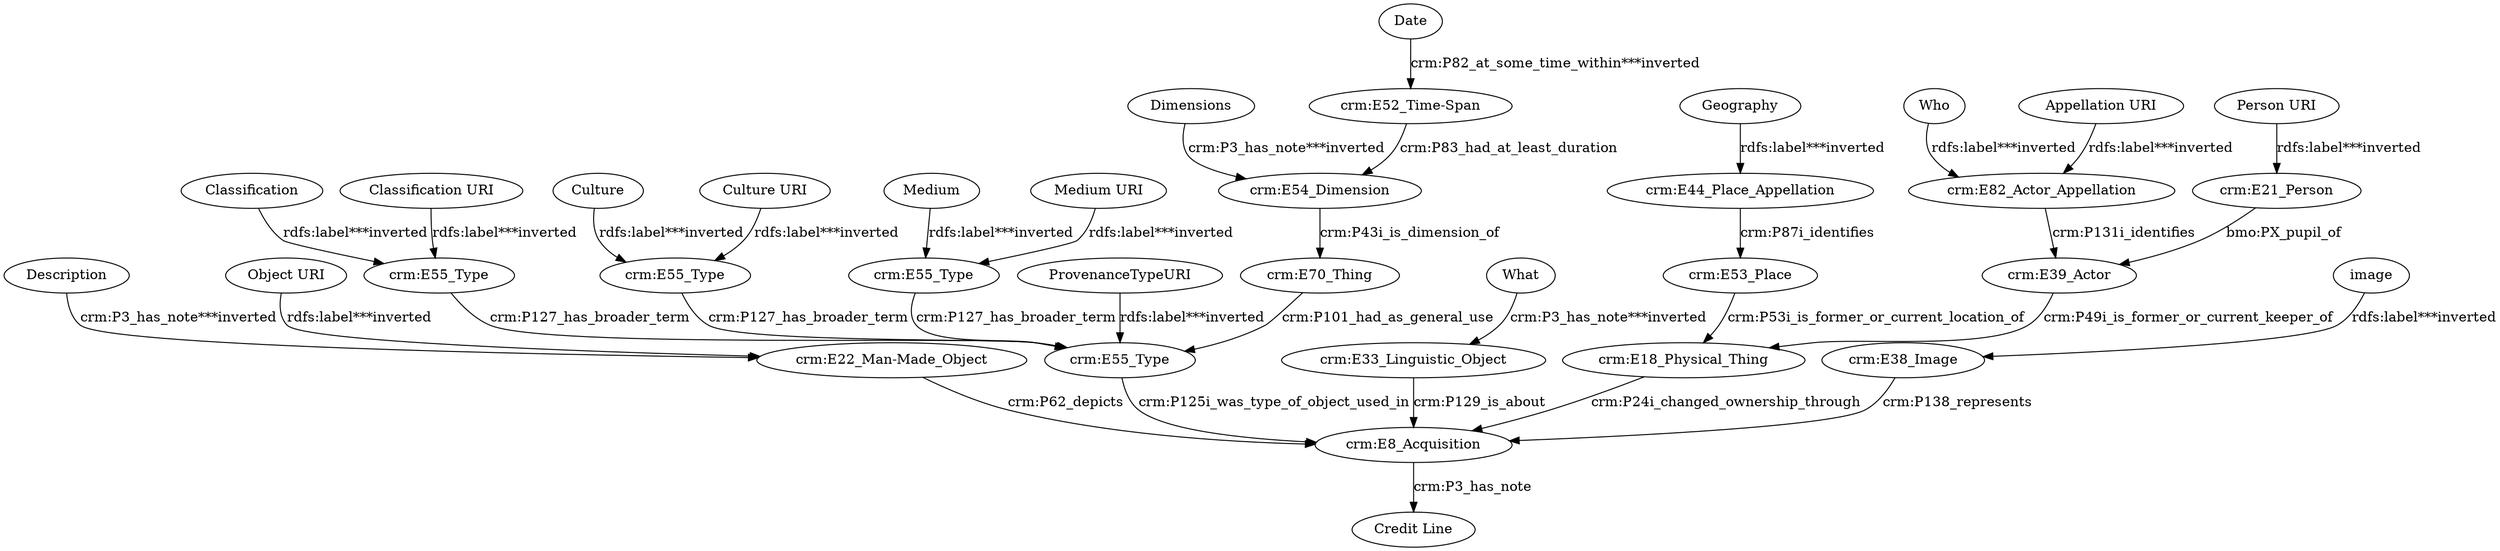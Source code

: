 digraph {
  "Appellation URI" [type=attribute_name,label="Appellation URI"]
  "crm:E82_Actor_Appellation1" [type=class_uri,label="crm:E82_Actor_Appellation"]
  "Classification URI" [type=attribute_name,label="Classification URI"]
  "crm:E55_Type1" [type=class_uri,label="crm:E55_Type"]
  Classification [type=attribute_name,label=Classification]
  "Culture URI" [type=attribute_name,label="Culture URI"]
  "crm:E55_Type2" [type=class_uri,label="crm:E55_Type"]
  Culture [type=attribute_name,label=Culture]
  Date [type=attribute_name,label=Date]
  "crm:E52_Time-Span1" [type=class_uri,label="crm:E52_Time-Span"]
  Description [type=attribute_name,label=Description]
  "crm:E22_Man-Made_Object1" [type=class_uri,label="crm:E22_Man-Made_Object"]
  Dimensions [type=attribute_name,label=Dimensions]
  "crm:E54_Dimension1" [type=class_uri,label="crm:E54_Dimension"]
  Geography [type=attribute_name,label=Geography]
  "crm:E44_Place_Appellation1" [type=class_uri,label="crm:E44_Place_Appellation"]
  "Medium URI" [type=attribute_name,label="Medium URI"]
  "crm:E55_Type3" [type=class_uri,label="crm:E55_Type"]
  Medium [type=attribute_name,label=Medium]
  "Object URI" [type=attribute_name,label="Object URI"]
  "Person URI" [type=attribute_name,label="Person URI"]
  "crm:E21_Person1" [type=class_uri,label="crm:E21_Person"]
  ProvenanceTypeURI [type=attribute_name,label=ProvenanceTypeURI]
  "crm:E55_Type4" [type=class_uri,label="crm:E55_Type"]
  What [type=attribute_name,label=What]
  "crm:E33_Linguistic_Object1" [type=class_uri,label="crm:E33_Linguistic_Object"]
  Who [type=attribute_name,label=Who]
  "crm:E18_Physical_Thing" [type=class_uri,label="crm:E18_Physical_Thing"]
  "crm:E8_Acquisition1" [type=class_uri,label="crm:E8_Acquisition"]
  "crm:E39_Actor" [type=class_uri,label="crm:E39_Actor"]
  "crm:E38_Image1" [type=class_uri,label="crm:E38_Image"]
  "crm:E53_Place" [type=class_uri,label="crm:E53_Place"]
  "crm:E70_Thing" [type=class_uri,label="crm:E70_Thing"]
  "Credit Line" [type=attribute_name,label="Credit Line"]
  image [type=attribute_name,label=image]
  "Appellation URI" -> "crm:E82_Actor_Appellation1" [type=st_property_uri,label="rdfs:label***inverted",weight=1]
  "Classification URI" -> "crm:E55_Type1" [type=st_property_uri,label="rdfs:label***inverted",weight=1]
  Classification -> "crm:E55_Type1" [type=st_property_uri,label="rdfs:label***inverted",weight=1]
  "Culture URI" -> "crm:E55_Type2" [type=st_property_uri,label="rdfs:label***inverted",weight=1]
  Culture -> "crm:E55_Type2" [type=st_property_uri,label="rdfs:label***inverted",weight=1]
  Date -> "crm:E52_Time-Span1" [type=st_property_uri,label="crm:P82_at_some_time_within***inverted",weight=1]
  Description -> "crm:E22_Man-Made_Object1" [type=st_property_uri,label="crm:P3_has_note***inverted",weight=1]
  Dimensions -> "crm:E54_Dimension1" [type=st_property_uri,label="crm:P3_has_note***inverted",weight=1]
  Geography -> "crm:E44_Place_Appellation1" [type=st_property_uri,label="rdfs:label***inverted",weight=1]
  "Medium URI" -> "crm:E55_Type3" [type=st_property_uri,label="rdfs:label***inverted",weight=1]
  Medium -> "crm:E55_Type3" [type=st_property_uri,label="rdfs:label***inverted",weight=1]
  "Object URI" -> "crm:E22_Man-Made_Object1" [type=st_property_uri,label="rdfs:label***inverted",weight=1]
  "Person URI" -> "crm:E21_Person1" [type=st_property_uri,label="rdfs:label***inverted",weight=1]
  ProvenanceTypeURI -> "crm:E55_Type4" [type=st_property_uri,label="rdfs:label***inverted",weight=1]
  What -> "crm:E33_Linguistic_Object1" [type=st_property_uri,label="crm:P3_has_note***inverted",weight=1]
  Who -> "crm:E82_Actor_Appellation1" [type=st_property_uri,label="rdfs:label***inverted",weight=1]
  "crm:E18_Physical_Thing" -> "crm:E8_Acquisition1" [label="crm:P24i_changed_ownership_through",type=direct_property_uri,weight=1]
  "crm:E21_Person1" -> "crm:E39_Actor" [label="bmo:PX_pupil_of",type=direct_property_uri,weight=1]
  "crm:E22_Man-Made_Object1" -> "crm:E8_Acquisition1" [label="crm:P62_depicts",type=inherited,weight=4]
  "crm:E33_Linguistic_Object1" -> "crm:E8_Acquisition1" [label="crm:P129_is_about",type=inherited,weight=4]
  "crm:E38_Image1" -> "crm:E8_Acquisition1" [label="crm:P138_represents",type=inherited,weight=4]
  "crm:E39_Actor" -> "crm:E18_Physical_Thing" [label="crm:P49i_is_former_or_current_keeper_of",type=direct_property_uri,weight=1]
  "crm:E44_Place_Appellation1" -> "crm:E53_Place" [label="crm:P87i_identifies",type=direct_property_uri,weight=1]
  "crm:E52_Time-Span1" -> "crm:E54_Dimension1" [label="crm:P83_had_at_least_duration",type=direct_property_uri,weight=1]
  "crm:E53_Place" -> "crm:E18_Physical_Thing" [label="crm:P53i_is_former_or_current_location_of",type=direct_property_uri,weight=1]
  "crm:E54_Dimension1" -> "crm:E70_Thing" [label="crm:P43i_is_dimension_of",type=direct_property_uri,weight=1]
  "crm:E55_Type1" -> "crm:E55_Type4" [label="crm:P127_has_broader_term",type=direct_property_uri,weight=1]
  "crm:E55_Type2" -> "crm:E55_Type4" [label="crm:P127_has_broader_term",type=direct_property_uri,weight=1]
  "crm:E55_Type3" -> "crm:E55_Type4" [label="crm:P127_has_broader_term",type=direct_property_uri,weight=1]
  "crm:E55_Type4" -> "crm:E8_Acquisition1" [label="crm:P125i_was_type_of_object_used_in",type=inherited,weight=4]
  "crm:E70_Thing" -> "crm:E55_Type4" [label="crm:P101_had_as_general_use",type=direct_property_uri,weight=1]
  "crm:E82_Actor_Appellation1" -> "crm:E39_Actor" [label="crm:P131i_identifies",type=direct_property_uri,weight=1]
  "crm:E8_Acquisition1" -> "Credit Line" [label="crm:P3_has_note",type=st_property_uri]
  image -> "crm:E38_Image1" [type=st_property_uri,label="rdfs:label***inverted",weight=1]
}
